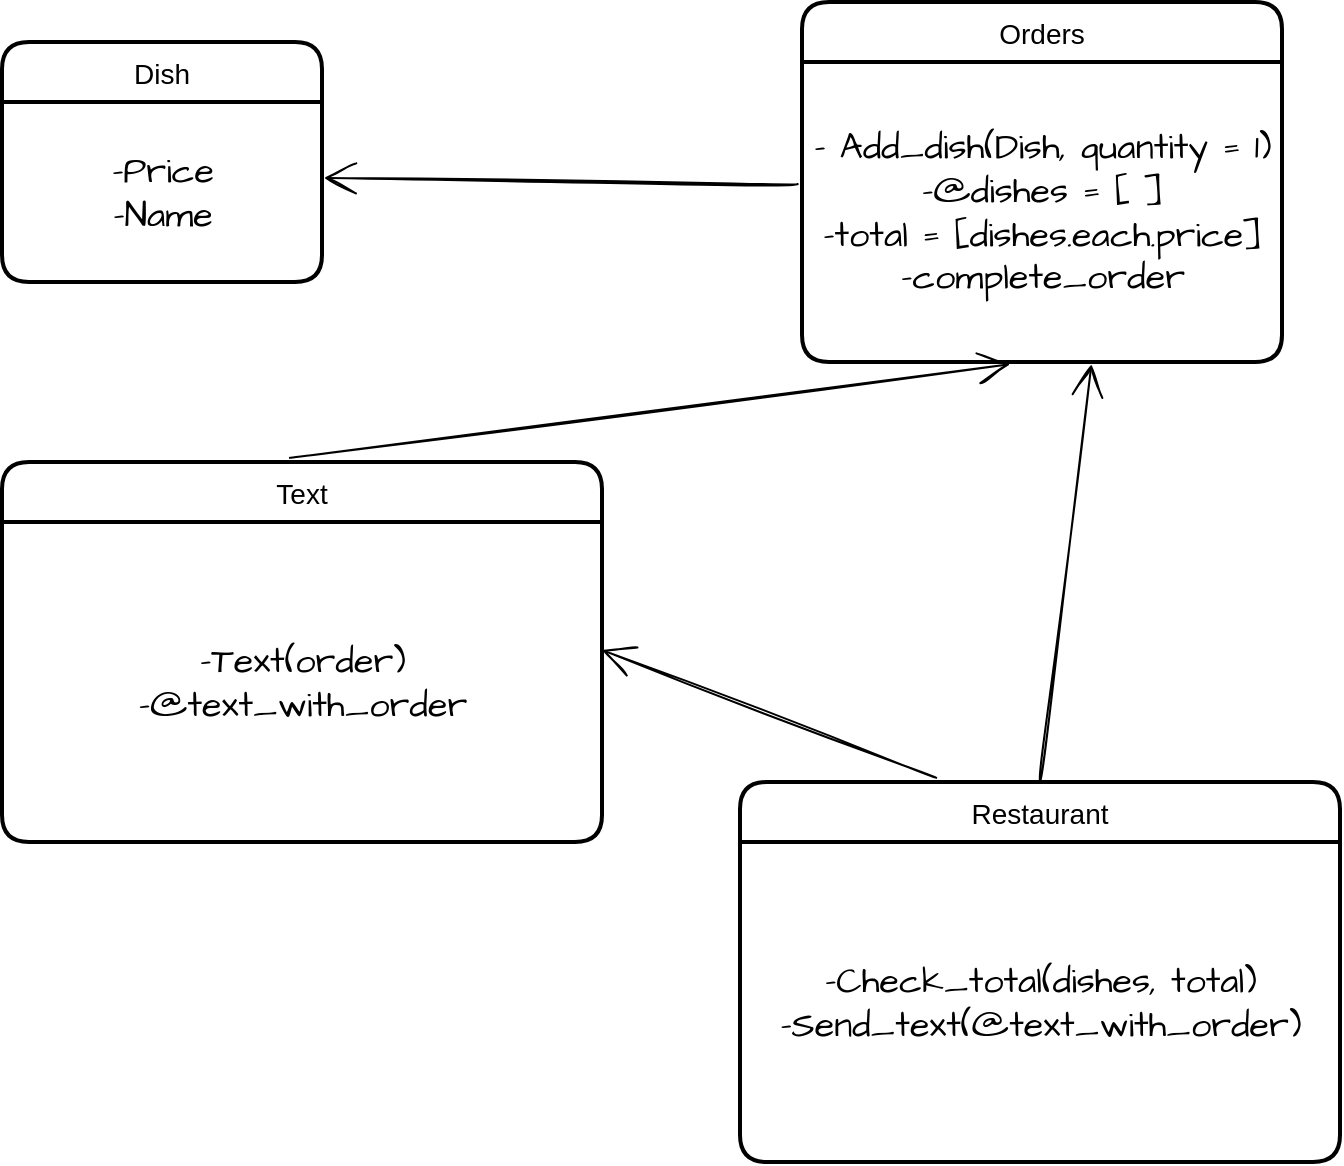 <mxfile version="15.3.5" type="github">
  <diagram id="7goNbdXUd2WCJwzhgK1Z" name="Page-1">
    <mxGraphModel dx="946" dy="989" grid="1" gridSize="10" guides="1" tooltips="1" connect="1" arrows="1" fold="1" page="1" pageScale="1" pageWidth="827" pageHeight="1169" math="0" shadow="0">
      <root>
        <mxCell id="0" />
        <mxCell id="1" parent="0" />
        <mxCell id="PWlcWitjziCFwbdDP-pY-1" value="Orders" style="swimlane;childLayout=stackLayout;horizontal=1;startSize=30;horizontalStack=0;rounded=1;fontSize=14;fontStyle=0;strokeWidth=2;resizeParent=0;resizeLast=1;shadow=0;dashed=0;align=center;hachureGap=4;pointerEvents=0;" parent="1" vertex="1">
          <mxGeometry x="460" y="120" width="240" height="180" as="geometry" />
        </mxCell>
        <mxCell id="JLCvKj9RbaMuWFraMXtx-5" value="- Add_dish(Dish, quantity = 1)&lt;br&gt;-@dishes = [ ]&lt;br&gt;-total = [dishes.each.price]&lt;br&gt;-complete_order" style="text;html=1;align=center;verticalAlign=middle;resizable=0;points=[];autosize=1;strokeColor=none;fillColor=none;sketch=1;hachureGap=4;pointerEvents=0;fontFamily=Architects Daughter;fontSource=https%3A%2F%2Ffonts.googleapis.com%2Fcss%3Ffamily%3DArchitects%2BDaughter;fontSize=18;" parent="PWlcWitjziCFwbdDP-pY-1" vertex="1">
          <mxGeometry y="30" width="240" height="150" as="geometry" />
        </mxCell>
        <mxCell id="PWlcWitjziCFwbdDP-pY-3" value="Dish" style="swimlane;childLayout=stackLayout;horizontal=1;startSize=30;horizontalStack=0;rounded=1;fontSize=14;fontStyle=0;strokeWidth=2;resizeParent=0;resizeLast=1;shadow=0;dashed=0;align=center;hachureGap=4;pointerEvents=0;" parent="1" vertex="1">
          <mxGeometry x="60" y="140" width="160" height="120" as="geometry" />
        </mxCell>
        <mxCell id="JLCvKj9RbaMuWFraMXtx-3" value="-Price&lt;br&gt;-Name" style="text;html=1;align=center;verticalAlign=middle;resizable=0;points=[];autosize=1;strokeColor=none;fillColor=none;sketch=1;hachureGap=4;pointerEvents=0;fontFamily=Architects Daughter;fontSource=https%3A%2F%2Ffonts.googleapis.com%2Fcss%3Ffamily%3DArchitects%2BDaughter;fontSize=18;" parent="PWlcWitjziCFwbdDP-pY-3" vertex="1">
          <mxGeometry y="30" width="160" height="90" as="geometry" />
        </mxCell>
        <mxCell id="JLCvKj9RbaMuWFraMXtx-1" value="Text" style="swimlane;childLayout=stackLayout;horizontal=1;startSize=30;horizontalStack=0;rounded=1;fontSize=14;fontStyle=0;strokeWidth=2;resizeParent=0;resizeLast=1;shadow=0;dashed=0;align=center;hachureGap=4;pointerEvents=0;" parent="1" vertex="1">
          <mxGeometry x="60" y="350" width="300" height="190" as="geometry" />
        </mxCell>
        <mxCell id="JLCvKj9RbaMuWFraMXtx-4" value="-Text(order)&lt;br&gt;-@text_with_order&lt;br&gt;" style="text;html=1;align=center;verticalAlign=middle;resizable=0;points=[];autosize=1;strokeColor=none;sketch=1;hachureGap=4;pointerEvents=0;fontFamily=Architects Daughter;fontSource=https%3A%2F%2Ffonts.googleapis.com%2Fcss%3Ffamily%3DArchitects%2BDaughter;fontSize=18;" parent="JLCvKj9RbaMuWFraMXtx-1" vertex="1">
          <mxGeometry y="30" width="300" height="160" as="geometry" />
        </mxCell>
        <mxCell id="JLCvKj9RbaMuWFraMXtx-14" value="" style="edgeStyle=none;orthogonalLoop=1;jettySize=auto;html=1;endArrow=open;sourcePerimeterSpacing=8;targetPerimeterSpacing=8;fontSize=16;sketch=1;curved=1;rounded=0;fontFamily=Architects Daughter;fontSource=https%3A%2F%2Ffonts.googleapis.com%2Fcss%3Ffamily%3DArchitects%2BDaughter;startSize=14;endSize=14;entryX=1.006;entryY=0.422;entryDx=0;entryDy=0;entryPerimeter=0;exitX=-0.009;exitY=0.407;exitDx=0;exitDy=0;exitPerimeter=0;" parent="1" source="JLCvKj9RbaMuWFraMXtx-5" target="JLCvKj9RbaMuWFraMXtx-3" edge="1">
          <mxGeometry width="120" relative="1" as="geometry">
            <mxPoint x="320" y="209.5" as="sourcePoint" />
            <mxPoint x="440" y="209.5" as="targetPoint" />
            <Array as="points" />
          </mxGeometry>
        </mxCell>
        <mxCell id="JLCvKj9RbaMuWFraMXtx-15" value="" style="edgeStyle=none;orthogonalLoop=1;jettySize=auto;html=1;endArrow=open;sourcePerimeterSpacing=8;targetPerimeterSpacing=8;fontSize=16;sketch=1;curved=1;rounded=0;fontFamily=Architects Daughter;fontSource=https%3A%2F%2Ffonts.googleapis.com%2Fcss%3Ffamily%3DArchitects%2BDaughter;startSize=14;endSize=14;exitX=0.48;exitY=-0.011;exitDx=0;exitDy=0;exitPerimeter=0;entryX=0.434;entryY=1.007;entryDx=0;entryDy=0;entryPerimeter=0;" parent="1" source="JLCvKj9RbaMuWFraMXtx-1" target="JLCvKj9RbaMuWFraMXtx-5" edge="1">
          <mxGeometry width="120" relative="1" as="geometry">
            <mxPoint x="290" y="330" as="sourcePoint" />
            <mxPoint x="470" y="300" as="targetPoint" />
            <Array as="points" />
          </mxGeometry>
        </mxCell>
        <mxCell id="JLCvKj9RbaMuWFraMXtx-16" value="Restaurant" style="swimlane;childLayout=stackLayout;horizontal=1;startSize=30;horizontalStack=0;rounded=1;fontSize=14;fontStyle=0;strokeWidth=2;resizeParent=0;resizeLast=1;shadow=0;dashed=0;align=center;hachureGap=4;pointerEvents=0;" parent="1" vertex="1">
          <mxGeometry x="429" y="510" width="300" height="190" as="geometry" />
        </mxCell>
        <mxCell id="JLCvKj9RbaMuWFraMXtx-17" value="-Check_total(dishes, total)&lt;br&gt;-Send_text(@text_with_order)" style="text;html=1;align=center;verticalAlign=middle;resizable=0;points=[];autosize=1;strokeColor=none;sketch=1;hachureGap=4;pointerEvents=0;fontFamily=Architects Daughter;fontSource=https://fonts.googleapis.com/css?family=Architects+Daughter;fontSize=18;" parent="JLCvKj9RbaMuWFraMXtx-16" vertex="1">
          <mxGeometry y="30" width="300" height="160" as="geometry" />
        </mxCell>
        <mxCell id="JLCvKj9RbaMuWFraMXtx-18" value="" style="edgeStyle=none;orthogonalLoop=1;jettySize=auto;html=1;endArrow=open;sourcePerimeterSpacing=8;targetPerimeterSpacing=8;fontSize=16;sketch=1;curved=1;rounded=0;fontFamily=Architects Daughter;fontSource=https%3A%2F%2Ffonts.googleapis.com%2Fcss%3Ffamily%3DArchitects%2BDaughter;startSize=14;endSize=14;exitX=0.327;exitY=-0.011;exitDx=0;exitDy=0;exitPerimeter=0;entryX=1;entryY=0.4;entryDx=0;entryDy=0;entryPerimeter=0;" parent="1" source="JLCvKj9RbaMuWFraMXtx-16" target="JLCvKj9RbaMuWFraMXtx-4" edge="1">
          <mxGeometry width="120" relative="1" as="geometry">
            <mxPoint x="400" y="430" as="sourcePoint" />
            <mxPoint x="520" y="430" as="targetPoint" />
            <Array as="points" />
          </mxGeometry>
        </mxCell>
        <mxCell id="JLCvKj9RbaMuWFraMXtx-19" value="" style="edgeStyle=none;orthogonalLoop=1;jettySize=auto;html=1;endArrow=open;sourcePerimeterSpacing=8;targetPerimeterSpacing=8;fontSize=16;sketch=1;curved=1;rounded=0;fontFamily=Architects Daughter;fontSource=https%3A%2F%2Ffonts.googleapis.com%2Fcss%3Ffamily%3DArchitects%2BDaughter;startSize=14;endSize=14;exitX=0.5;exitY=0;exitDx=0;exitDy=0;entryX=0.603;entryY=1.007;entryDx=0;entryDy=0;entryPerimeter=0;" parent="1" source="JLCvKj9RbaMuWFraMXtx-16" target="JLCvKj9RbaMuWFraMXtx-5" edge="1">
          <mxGeometry width="120" relative="1" as="geometry">
            <mxPoint x="560" y="420" as="sourcePoint" />
            <mxPoint x="680" y="420" as="targetPoint" />
            <Array as="points" />
          </mxGeometry>
        </mxCell>
      </root>
    </mxGraphModel>
  </diagram>
</mxfile>
